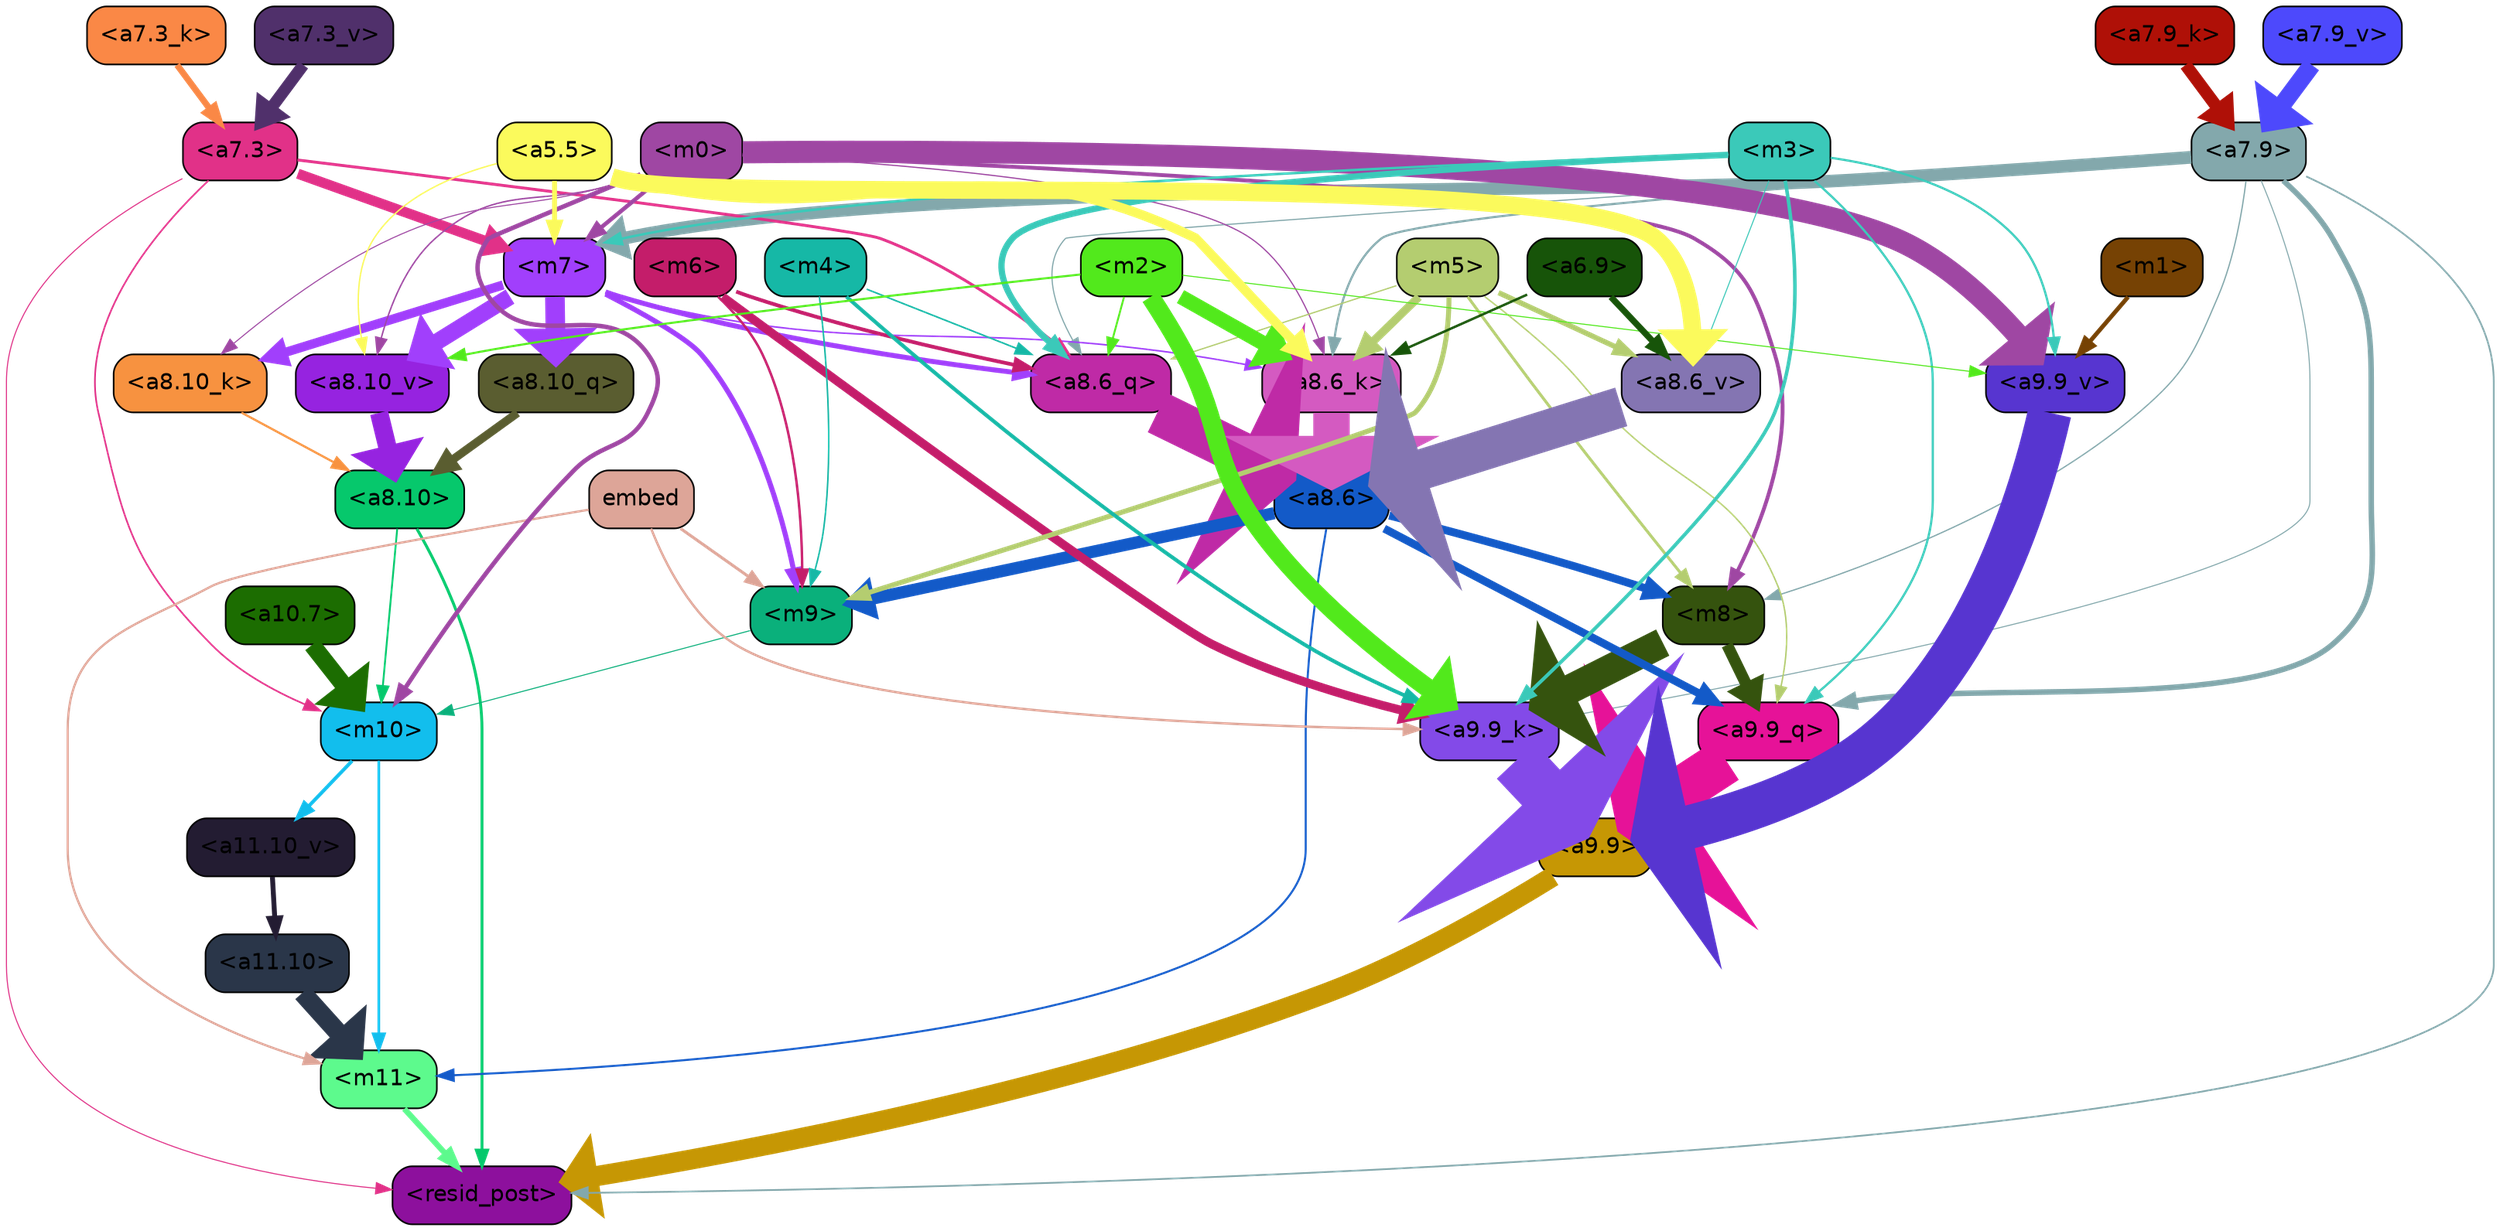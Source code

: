 strict digraph "" {
	graph [bgcolor=transparent,
		layout=dot,
		overlap=false,
		splines=true
	];
	"<m11>"	[color=black,
		fillcolor="#5dfa8d",
		fontname=Helvetica,
		shape=box,
		style="filled, rounded"];
	"<resid_post>"	[color=black,
		fillcolor="#8d109d",
		fontname=Helvetica,
		shape=box,
		style="filled, rounded"];
	"<m11>" -> "<resid_post>"	[color="#5dfa8d",
		penwidth=3.564229369163513];
	"<a9.9>"	[color=black,
		fillcolor="#c69704",
		fontname=Helvetica,
		shape=box,
		style="filled, rounded"];
	"<a9.9>" -> "<resid_post>"	[color="#c69704",
		penwidth=12.493714332580566];
	"<a8.10>"	[color=black,
		fillcolor="#06c86c",
		fontname=Helvetica,
		shape=box,
		style="filled, rounded"];
	"<a8.10>" -> "<resid_post>"	[color="#06c86c",
		penwidth=1.7969894409179688];
	"<m10>"	[color=black,
		fillcolor="#12beed",
		fontname=Helvetica,
		shape=box,
		style="filled, rounded"];
	"<a8.10>" -> "<m10>"	[color="#06c86c",
		penwidth=1.1516046524047852];
	"<a7.9>"	[color=black,
		fillcolor="#83a8ac",
		fontname=Helvetica,
		shape=box,
		style="filled, rounded"];
	"<a7.9>" -> "<resid_post>"	[color="#83a8ac",
		penwidth=1.061915397644043];
	"<m7>"	[color=black,
		fillcolor="#a13ffc",
		fontname=Helvetica,
		shape=box,
		style="filled, rounded"];
	"<a7.9>" -> "<m7>"	[color="#83a8ac",
		penwidth=7.860968112945557];
	"<a9.9_q>"	[color=black,
		fillcolor="#e61298",
		fontname=Helvetica,
		shape=box,
		style="filled, rounded"];
	"<a7.9>" -> "<a9.9_q>"	[color="#83a8ac",
		penwidth=3.4010400772094727];
	"<a9.9_k>"	[color=black,
		fillcolor="#834ae8",
		fontname=Helvetica,
		shape=box,
		style="filled, rounded"];
	"<a7.9>" -> "<a9.9_k>"	[color="#83a8ac",
		penwidth=0.6359977722167969];
	"<m8>"	[color=black,
		fillcolor="#35530e",
		fontname=Helvetica,
		shape=box,
		style="filled, rounded"];
	"<a7.9>" -> "<m8>"	[color="#83a8ac",
		penwidth=0.7847824096679688];
	"<a8.6_q>"	[color=black,
		fillcolor="#bf2aa6",
		fontname=Helvetica,
		shape=box,
		style="filled, rounded"];
	"<a7.9>" -> "<a8.6_q>"	[color="#83a8ac",
		penwidth=0.7225875854492188];
	"<a8.6_k>"	[color=black,
		fillcolor="#d45ac1",
		fontname=Helvetica,
		shape=box,
		style="filled, rounded"];
	"<a7.9>" -> "<a8.6_k>"	[color="#83a8ac",
		penwidth=1.3351249694824219];
	"<a7.3>"	[color=black,
		fillcolor="#e13188",
		fontname=Helvetica,
		shape=box,
		style="filled, rounded"];
	"<a7.3>" -> "<resid_post>"	[color="#e13188",
		penwidth=0.6493911743164062];
	"<a7.3>" -> "<m10>"	[color="#e13188",
		penwidth=1.0287714004516602];
	"<a7.3>" -> "<m7>"	[color="#e13188",
		penwidth=6.300837516784668];
	"<a7.3>" -> "<a8.6_q>"	[color="#e13188",
		penwidth=1.7833585739135742];
	"<a11.10>"	[color=black,
		fillcolor="#2a3649",
		fontname=Helvetica,
		shape=box,
		style="filled, rounded"];
	"<a11.10>" -> "<m11>"	[color="#2a3649",
		penwidth=11.804504871368408];
	"<m10>" -> "<m11>"	[color="#12beed",
		penwidth=1.6351637840270996];
	"<a11.10_v>"	[color=black,
		fillcolor="#231c32",
		fontname=Helvetica,
		shape=box,
		style="filled, rounded"];
	"<m10>" -> "<a11.10_v>"	[color="#12beed",
		penwidth=2.195528030395508];
	"<a8.6>"	[color=black,
		fillcolor="#135ac8",
		fontname=Helvetica,
		shape=box,
		style="filled, rounded"];
	"<a8.6>" -> "<m11>"	[color="#135ac8",
		penwidth=1.2564282417297363];
	"<m9>"	[color=black,
		fillcolor="#0ab07b",
		fontname=Helvetica,
		shape=box,
		style="filled, rounded"];
	"<a8.6>" -> "<m9>"	[color="#135ac8",
		penwidth=7.538959503173828];
	"<a8.6>" -> "<a9.9_q>"	[color="#135ac8",
		penwidth=4.915989875793457];
	"<a8.6>" -> "<m8>"	[color="#135ac8",
		penwidth=4.953336715698242];
	embed	[color=black,
		fillcolor="#dda598",
		fontname=Helvetica,
		shape=box,
		style="filled, rounded"];
	embed -> "<m11>"	[color="#dda598",
		penwidth=1.3679008483886719];
	embed -> "<m9>"	[color="#dda598",
		penwidth=1.8025074005126953];
	embed -> "<a9.9_k>"	[color="#dda598",
		penwidth=1.4555702209472656];
	"<a11.10_v>" -> "<a11.10>"	[color="#231c32",
		penwidth=3.037395477294922];
	"<a10.7>"	[color=black,
		fillcolor="#1c6d01",
		fontname=Helvetica,
		shape=box,
		style="filled, rounded"];
	"<a10.7>" -> "<m10>"	[color="#1c6d01",
		penwidth=10.747549057006836];
	"<m9>" -> "<m10>"	[color="#0ab07b",
		penwidth=0.6350235939025879];
	"<m0>"	[color=black,
		fillcolor="#9f47a3",
		fontname=Helvetica,
		shape=box,
		style="filled, rounded"];
	"<m0>" -> "<m10>"	[color="#9f47a3",
		penwidth=2.7613906860351562];
	"<m0>" -> "<m7>"	[color="#9f47a3",
		penwidth=2.5545620918273926];
	"<a9.9_v>"	[color=black,
		fillcolor="#5735d0",
		fontname=Helvetica,
		shape=box,
		style="filled, rounded"];
	"<m0>" -> "<a9.9_v>"	[color="#9f47a3",
		penwidth=13.730411529541016];
	"<m0>" -> "<m8>"	[color="#9f47a3",
		penwidth=2.381570816040039];
	"<a8.10_k>"	[color=black,
		fillcolor="#f79240",
		fontname=Helvetica,
		shape=box,
		style="filled, rounded"];
	"<m0>" -> "<a8.10_k>"	[color="#9f47a3",
		penwidth=0.6495761871337891];
	"<m0>" -> "<a8.6_k>"	[color="#9f47a3",
		penwidth=0.7486534118652344];
	"<a8.10_v>"	[color=black,
		fillcolor="#9623e0",
		fontname=Helvetica,
		shape=box,
		style="filled, rounded"];
	"<m0>" -> "<a8.10_v>"	[color="#9f47a3",
		penwidth=0.8922653198242188];
	"<m7>" -> "<m9>"	[color="#a13ffc",
		penwidth=3.136892318725586];
	"<a8.10_q>"	[color=black,
		fillcolor="#5a5d30",
		fontname=Helvetica,
		shape=box,
		style="filled, rounded"];
	"<m7>" -> "<a8.10_q>"	[color="#a13ffc",
		penwidth=12.156120300292969];
	"<m7>" -> "<a8.6_q>"	[color="#a13ffc",
		penwidth=3.078853130340576];
	"<m7>" -> "<a8.10_k>"	[color="#a13ffc",
		penwidth=5.668270111083984];
	"<m7>" -> "<a8.6_k>"	[color="#a13ffc",
		penwidth=0.9513492584228516];
	"<m7>" -> "<a8.10_v>"	[color="#a13ffc",
		penwidth=10.289600372314453];
	"<m6>"	[color=black,
		fillcolor="#c41d6a",
		fontname=Helvetica,
		shape=box,
		style="filled, rounded"];
	"<m6>" -> "<m9>"	[color="#c41d6a",
		penwidth=1.5130538940429688];
	"<m6>" -> "<a9.9_k>"	[color="#c41d6a",
		penwidth=5.398126602172852];
	"<m6>" -> "<a8.6_q>"	[color="#c41d6a",
		penwidth=2.3049817085266113];
	"<m5>"	[color=black,
		fillcolor="#b4cd70",
		fontname=Helvetica,
		shape=box,
		style="filled, rounded"];
	"<m5>" -> "<m9>"	[color="#b4cd70",
		penwidth=3.070161819458008];
	"<m5>" -> "<a9.9_q>"	[color="#b4cd70",
		penwidth=0.8938226699829102];
	"<m5>" -> "<m8>"	[color="#b4cd70",
		penwidth=1.7677688598632812];
	"<m5>" -> "<a8.6_q>"	[color="#b4cd70",
		penwidth=0.7973227500915527];
	"<m5>" -> "<a8.6_k>"	[color="#b4cd70",
		penwidth=5.085668563842773];
	"<a8.6_v>"	[color=black,
		fillcolor="#8475b2",
		fontname=Helvetica,
		shape=box,
		style="filled, rounded"];
	"<m5>" -> "<a8.6_v>"	[color="#b4cd70",
		penwidth=3.2228469848632812];
	"<m4>"	[color=black,
		fillcolor="#16b8a6",
		fontname=Helvetica,
		shape=box,
		style="filled, rounded"];
	"<m4>" -> "<m9>"	[color="#16b8a6",
		penwidth=0.9546451568603516];
	"<m4>" -> "<a9.9_k>"	[color="#16b8a6",
		penwidth=2.334225654602051];
	"<m4>" -> "<a8.6_q>"	[color="#16b8a6",
		penwidth=0.9813051223754883];
	"<a9.9_q>" -> "<a9.9>"	[color="#e61298",
		penwidth=28.56541872024536];
	"<a9.9_k>" -> "<a9.9>"	[color="#834ae8",
		penwidth=32.31142416596413];
	"<a9.9_v>" -> "<a9.9>"	[color="#5735d0",
		penwidth=27.08489227294922];
	"<m8>" -> "<a9.9_q>"	[color="#35530e",
		penwidth=7.189451217651367];
	"<m8>" -> "<a9.9_k>"	[color="#35530e",
		penwidth=18.19952392578125];
	"<m3>"	[color=black,
		fillcolor="#3bc9b9",
		fontname=Helvetica,
		shape=box,
		style="filled, rounded"];
	"<m3>" -> "<m7>"	[color="#3bc9b9",
		penwidth=1.519754409790039];
	"<m3>" -> "<a9.9_q>"	[color="#3bc9b9",
		penwidth=1.3806190490722656];
	"<m3>" -> "<a9.9_k>"	[color="#3bc9b9",
		penwidth=2.201329231262207];
	"<m3>" -> "<a9.9_v>"	[color="#3bc9b9",
		penwidth=1.3742599487304688];
	"<m3>" -> "<a8.6_q>"	[color="#3bc9b9",
		penwidth=3.894710063934326];
	"<m3>" -> "<a8.6_v>"	[color="#3bc9b9",
		penwidth=0.6379051208496094];
	"<m2>"	[color=black,
		fillcolor="#52e91c",
		fontname=Helvetica,
		shape=box,
		style="filled, rounded"];
	"<m2>" -> "<a9.9_k>"	[color="#52e91c",
		penwidth=11.667590618133545];
	"<m2>" -> "<a9.9_v>"	[color="#52e91c",
		penwidth=0.6356887817382812];
	"<m2>" -> "<a8.6_q>"	[color="#52e91c",
		penwidth=1.1711654663085938];
	"<m2>" -> "<a8.6_k>"	[color="#52e91c",
		penwidth=9.172065734863281];
	"<m2>" -> "<a8.10_v>"	[color="#52e91c",
		penwidth=1.287038803100586];
	"<m1>"	[color=black,
		fillcolor="#764204",
		fontname=Helvetica,
		shape=box,
		style="filled, rounded"];
	"<m1>" -> "<a9.9_v>"	[color="#764204",
		penwidth=2.656749725341797];
	"<a8.10_q>" -> "<a8.10>"	[color="#5a5d30",
		penwidth=5.194318771362305];
	"<a8.6_q>" -> "<a8.6>"	[color="#bf2aa6",
		penwidth=27.11296832561493];
	"<a8.10_k>" -> "<a8.10>"	[color="#f79240",
		penwidth=1.3374805450439453];
	"<a8.6_k>" -> "<a8.6>"	[color="#d45ac1",
		penwidth=22.57996129989624];
	"<a8.10_v>" -> "<a8.10>"	[color="#9623e0",
		penwidth=11.339973449707031];
	"<a8.6_v>" -> "<a8.6>"	[color="#8475b2",
		penwidth=25.068782806396484];
	"<a6.9>"	[color=black,
		fillcolor="#175409",
		fontname=Helvetica,
		shape=box,
		style="filled, rounded"];
	"<a6.9>" -> "<a8.6_k>"	[color="#175409",
		penwidth=1.504995346069336];
	"<a6.9>" -> "<a8.6_v>"	[color="#175409",
		penwidth=3.925710678100586];
	"<a5.5>"	[color=black,
		fillcolor="#fbfa5c",
		fontname=Helvetica,
		shape=box,
		style="filled, rounded"];
	"<a5.5>" -> "<m7>"	[color="#fbfa5c",
		penwidth=3.0042500495910645];
	"<a5.5>" -> "<a8.6_k>"	[color="#fbfa5c",
		penwidth=5.877564430236816];
	"<a5.5>" -> "<a8.10_v>"	[color="#fbfa5c",
		penwidth=0.8552722930908203];
	"<a5.5>" -> "<a8.6_v>"	[color="#fbfa5c",
		penwidth=10.800443649291992];
	"<a7.9_k>"	[color=black,
		fillcolor="#af1007",
		fontname=Helvetica,
		shape=box,
		style="filled, rounded"];
	"<a7.9_k>" -> "<a7.9>"	[color="#af1007",
		penwidth=7.68915319442749];
	"<a7.3_k>"	[color=black,
		fillcolor="#fa8846",
		fontname=Helvetica,
		shape=box,
		style="filled, rounded"];
	"<a7.3_k>" -> "<a7.3>"	[color="#fa8846",
		penwidth=3.9247055053710938];
	"<a7.9_v>"	[color=black,
		fillcolor="#4d49fc",
		fontname=Helvetica,
		shape=box,
		style="filled, rounded"];
	"<a7.9_v>" -> "<a7.9>"	[color="#4d49fc",
		penwidth=11.073700428009033];
	"<a7.3_v>"	[color=black,
		fillcolor="#50306b",
		fontname=Helvetica,
		shape=box,
		style="filled, rounded"];
	"<a7.3_v>" -> "<a7.3>"	[color="#50306b",
		penwidth=7.367694854736328];
}
